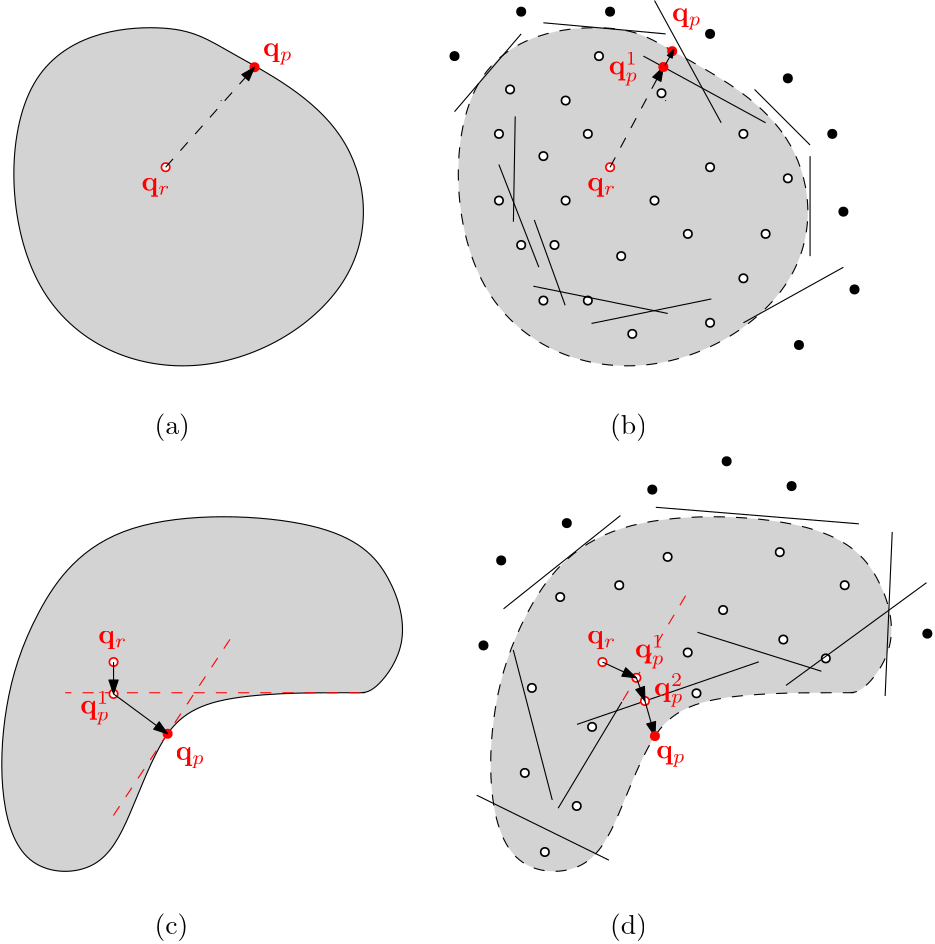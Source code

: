<?xml version="1.0"?>
<!DOCTYPE ipe SYSTEM "ipe.dtd">
<ipe version="70005" creator="Ipe 7.1.1">
<info created="D:20111223035732" modified="D:20111224025853"/>
<ipestyle name="basic">
<symbol name="arrow/arc(spx)">
<path stroke="sym-stroke" fill="sym-stroke" pen="sym-pen">
0 0 m
-1 0.333 l
-1 -0.333 l
h
</path>
</symbol>
<symbol name="arrow/farc(spx)">
<path stroke="sym-stroke" fill="white" pen="sym-pen">
0 0 m
-1 0.333 l
-1 -0.333 l
h
</path>
</symbol>
<symbol name="mark/circle(sx)" transformations="translations">
<path fill="sym-stroke">
0.6 0 0 0.6 0 0 e
0.4 0 0 0.4 0 0 e
</path>
</symbol>
<symbol name="mark/disk(sx)" transformations="translations">
<path fill="sym-stroke">
0.6 0 0 0.6 0 0 e
</path>
</symbol>
<symbol name="mark/fdisk(sfx)" transformations="translations">
<group>
<path fill="sym-fill">
0.5 0 0 0.5 0 0 e
</path>
<path fill="sym-stroke" fillrule="eofill">
0.6 0 0 0.6 0 0 e
0.4 0 0 0.4 0 0 e
</path>
</group>
</symbol>
<symbol name="mark/box(sx)" transformations="translations">
<path fill="sym-stroke" fillrule="eofill">
-0.6 -0.6 m
0.6 -0.6 l
0.6 0.6 l
-0.6 0.6 l
h
-0.4 -0.4 m
0.4 -0.4 l
0.4 0.4 l
-0.4 0.4 l
h
</path>
</symbol>
<symbol name="mark/square(sx)" transformations="translations">
<path fill="sym-stroke">
-0.6 -0.6 m
0.6 -0.6 l
0.6 0.6 l
-0.6 0.6 l
h
</path>
</symbol>
<symbol name="mark/fsquare(sfx)" transformations="translations">
<group>
<path fill="sym-fill">
-0.5 -0.5 m
0.5 -0.5 l
0.5 0.5 l
-0.5 0.5 l
h
</path>
<path fill="sym-stroke" fillrule="eofill">
-0.6 -0.6 m
0.6 -0.6 l
0.6 0.6 l
-0.6 0.6 l
h
-0.4 -0.4 m
0.4 -0.4 l
0.4 0.4 l
-0.4 0.4 l
h
</path>
</group>
</symbol>
<symbol name="mark/cross(sx)" transformations="translations">
<group>
<path fill="sym-stroke">
-0.43 -0.57 m
0.57 0.43 l
0.43 0.57 l
-0.57 -0.43 l
h
</path>
<path fill="sym-stroke">
-0.43 0.57 m
0.57 -0.43 l
0.43 -0.57 l
-0.57 0.43 l
h
</path>
</group>
</symbol>
<symbol name="arrow/fnormal(spx)">
<path stroke="sym-stroke" fill="white" pen="sym-pen">
0 0 m
-1 0.333 l
-1 -0.333 l
h
</path>
</symbol>
<symbol name="arrow/pointed(spx)">
<path stroke="sym-stroke" fill="sym-stroke" pen="sym-pen">
0 0 m
-1 0.333 l
-0.8 0 l
-1 -0.333 l
h
</path>
</symbol>
<symbol name="arrow/fpointed(spx)">
<path stroke="sym-stroke" fill="white" pen="sym-pen">
0 0 m
-1 0.333 l
-0.8 0 l
-1 -0.333 l
h
</path>
</symbol>
<symbol name="arrow/linear(spx)">
<path stroke="sym-stroke" pen="sym-pen">
-1 0.333 m
0 0 l
-1 -0.333 l
</path>
</symbol>
<symbol name="arrow/fdouble(spx)">
<path stroke="sym-stroke" fill="white" pen="sym-pen">
0 0 m
-1 0.333 l
-1 -0.333 l
h
-1 0 m
-2 0.333 l
-2 -0.333 l
h
</path>
</symbol>
<symbol name="arrow/double(spx)">
<path stroke="sym-stroke" fill="sym-stroke" pen="sym-pen">
0 0 m
-1 0.333 l
-1 -0.333 l
h
-1 0 m
-2 0.333 l
-2 -0.333 l
h
</path>
</symbol>
<pen name="heavier" value="0.8"/>
<pen name="fat" value="1.2"/>
<pen name="ultrafat" value="2"/>
<symbolsize name="large" value="5"/>
<symbolsize name="small" value="2"/>
<symbolsize name="tiny" value="1.1"/>
<arrowsize name="large" value="10"/>
<arrowsize name="small" value="5"/>
<arrowsize name="tiny" value="3"/>
<color name="red" value="1 0 0"/>
<color name="green" value="0 1 0"/>
<color name="blue" value="0 0 1"/>
<color name="yellow" value="1 1 0"/>
<color name="orange" value="1 0.647 0"/>
<color name="gold" value="1 0.843 0"/>
<color name="purple" value="0.627 0.125 0.941"/>
<color name="gray" value="0.745"/>
<color name="brown" value="0.647 0.165 0.165"/>
<color name="navy" value="0 0 0.502"/>
<color name="pink" value="1 0.753 0.796"/>
<color name="seagreen" value="0.18 0.545 0.341"/>
<color name="turquoise" value="0.251 0.878 0.816"/>
<color name="violet" value="0.933 0.51 0.933"/>
<color name="darkblue" value="0 0 0.545"/>
<color name="darkcyan" value="0 0.545 0.545"/>
<color name="darkgray" value="0.663"/>
<color name="darkgreen" value="0 0.392 0"/>
<color name="darkmagenta" value="0.545 0 0.545"/>
<color name="darkorange" value="1 0.549 0"/>
<color name="darkred" value="0.545 0 0"/>
<color name="lightblue" value="0.678 0.847 0.902"/>
<color name="lightcyan" value="0.878 1 1"/>
<color name="lightgray" value="0.827"/>
<color name="lightgreen" value="0.565 0.933 0.565"/>
<color name="lightyellow" value="1 1 0.878"/>
<dashstyle name="dashed" value="[4] 0"/>
<dashstyle name="dotted" value="[1 3] 0"/>
<dashstyle name="dash dotted" value="[4 2 1 2] 0"/>
<dashstyle name="dash dot dotted" value="[4 2 1 2 1 2] 0"/>
<textsize name="large" value="\large"/>
<textsize name="small" value="\small"/>
<textsize name="tiny" value="\tiny"/>
<textsize name="Large" value="\Large"/>
<textsize name="LARGE" value="\LARGE"/>
<textsize name="huge" value="\huge"/>
<textsize name="Huge" value="\Huge"/>
<textsize name="footnote" value="\footnotesize"/>
<textstyle name="center" begin="\begin{center}" end="\end{center}"/>
<textstyle name="itemize" begin="\begin{itemize}" end="\end{itemize}"/>
<textstyle name="item" begin="\begin{itemize}\item{}" end="\end{itemize}"/>
<gridsize name="4 pts" value="4"/>
<gridsize name="8 pts (~3 mm)" value="8"/>
<gridsize name="16 pts (~6 mm)" value="16"/>
<gridsize name="32 pts (~12 mm)" value="32"/>
<gridsize name="10 pts (~3.5 mm)" value="10"/>
<gridsize name="20 pts (~7 mm)" value="20"/>
<gridsize name="14 pts (~5 mm)" value="14"/>
<gridsize name="28 pts (~10 mm)" value="28"/>
<gridsize name="56 pts (~20 mm)" value="56"/>
<anglesize name="90 deg" value="90"/>
<anglesize name="60 deg" value="60"/>
<anglesize name="45 deg" value="45"/>
<anglesize name="30 deg" value="30"/>
<anglesize name="22.5 deg" value="22.5"/>
<tiling name="falling" angle="-60" step="4" width="1"/>
<tiling name="rising" angle="30" step="4" width="1"/>
</ipestyle>
<page>
<layer name="alpha"/>
<view layers="alpha" active="alpha"/>
<path layer="alpha" matrix="0.769923 0 0 0.753972 11.3624 185.807" stroke="black" fill="lightgray">
114.522 807.586
180.82 772.738
188.47 694.115
105.597 641.417
15.9256 678.816
13.3756 810.986
95.8228 821.611 u
</path>
<use name="mark/fdisk(sfx)" pos="80 752" size="normal" stroke="red" fill="white"/>
<path stroke="black" cap="1">
100 776 m
100 776 l
</path>
<use name="mark/disk(sx)" pos="112 788" size="normal" stroke="red"/>
<path stroke="black" dash="dashed" arrow="normal/small">
80 752 m
112 788 l
</path>
<path matrix="0.769923 0 0 0.753972 171.362 185.807" stroke="black" fill="lightgray" dash="dashed">
114.522 807.586
180.82 772.738
188.47 694.115
105.597 641.417
15.9256 678.816
13.3756 810.986
95.8228 821.611 u
</path>
<use matrix="1 0 0 1 160 0" name="mark/fdisk(sfx)" pos="80 752" size="normal" stroke="red" fill="white"/>
<path matrix="1 0 0 1 160 0" stroke="black" cap="1">
100 776 m
100 776 l
</path>
<use name="mark/fdisk(sfx)" pos="204 780" size="normal" stroke="black" fill="white"/>
<use name="mark/fdisk(sfx)" pos="200 764" size="normal" stroke="black" fill="white"/>
<use name="mark/fdisk(sfx)" pos="224 776" size="normal" stroke="black" fill="white"/>
<use name="mark/fdisk(sfx)" pos="236 792" size="normal" stroke="black" fill="white"/>
<use name="mark/fdisk(sfx)" pos="200 740" size="normal" stroke="black" fill="white"/>
<use name="mark/fdisk(sfx)" pos="216 756" size="normal" stroke="black" fill="white"/>
<use name="mark/fdisk(sfx)" pos="232 764" size="normal" stroke="black" fill="white"/>
<use name="mark/fdisk(sfx)" pos="224 740" size="normal" stroke="black" fill="white"/>
<use name="mark/fdisk(sfx)" pos="220 724" size="normal" stroke="black" fill="white"/>
<use name="mark/fdisk(sfx)" pos="208 724" size="normal" stroke="black" fill="white"/>
<use name="mark/fdisk(sfx)" pos="232 704" size="normal" stroke="black" fill="white"/>
<use name="mark/fdisk(sfx)" pos="244 720" size="normal" stroke="black" fill="white"/>
<use name="mark/fdisk(sfx)" pos="268 728" size="normal" stroke="black" fill="white"/>
<use name="mark/fdisk(sfx)" pos="296 728" size="normal" stroke="black" fill="white"/>
<use name="mark/fdisk(sfx)" pos="288 712" size="normal" stroke="black" fill="white"/>
<use name="mark/fdisk(sfx)" pos="276 696" size="normal" stroke="black" fill="white"/>
<use name="mark/fdisk(sfx)" pos="248 692" size="normal" stroke="black" fill="white"/>
<use name="mark/fdisk(sfx)" pos="216 704" size="normal" stroke="black" fill="white"/>
<use name="mark/fdisk(sfx)" pos="276 752" size="normal" stroke="black" fill="white"/>
<use name="mark/fdisk(sfx)" pos="256 740" size="normal" stroke="black" fill="white"/>
<use matrix="1 0 0 1 2.51471 -1.35407" name="mark/fdisk(sfx)" pos="256 780" size="normal" stroke="black" fill="white"/>
<use name="mark/fdisk(sfx)" pos="288 764" size="normal" stroke="black" fill="white"/>
<use name="mark/fdisk(sfx)" pos="304 748" size="normal" stroke="black" fill="white"/>
<use name="mark/disk(sx)" pos="208 808" size="normal" stroke="black"/>
<use name="mark/disk(sx)" pos="184 792" size="normal" stroke="black"/>
<use name="mark/disk(sx)" pos="240 808" size="normal" stroke="black"/>
<use name="mark/disk(sx)" pos="276 800" size="normal" stroke="black"/>
<use name="mark/disk(sx)" pos="304 784" size="normal" stroke="black"/>
<use name="mark/disk(sx)" pos="320 764" size="normal" stroke="black"/>
<use name="mark/disk(sx)" pos="324 736" size="normal" stroke="black"/>
<use name="mark/disk(sx)" pos="328 708" size="normal" stroke="black"/>
<use name="mark/disk(sx)" pos="308 688" size="normal" stroke="black"/>
<path stroke="black">
184 772 m
208 800 l
</path>
<path stroke="black">
216 804 m
260 800 l
</path>
<path stroke="black">
324 716 m
288 696 l
</path>
<path stroke="black">
312 756 m
312 720 l
</path>
<path stroke="black">
292 780 m
312 760 l
</path>
<path stroke="black">
256 812 m
280 768 l
</path>
<path stroke="black">
252 792 m
296 768 l
</path>
<path stroke="black" dash="dashed" arrow="normal/small">
240 752 m
259.185 788.081 l
</path>
<path stroke="black">
205.852 770.292 m
205.198 732.37 l
</path>
<path stroke="black">
212.717 733.024 m
223.832 702.294 l
</path>
<path stroke="black">
199.968 752.966 m
214.352 716.025 l
</path>
<path stroke="black">
212.39 709.159 m
260.773 699.352 l
</path>
<path stroke="black">
233.313 695.756 m
276.465 704.583 l
</path>
<text transformations="translations" pos="71.2806 743.553" stroke="black" type="label" width="10.458" height="4.435" depth="1.93" valign="baseline">\textcolor{red}{$\mathbf q_r$}</text>
<text matrix="1 0 0 1 160.514 -0.00010321" transformations="translations" pos="71.2806 743.553" stroke="black" type="label" width="10.458" height="4.435" depth="1.93" valign="baseline">\textcolor{red}{$\mathbf q_r$}</text>
<text matrix="1 0 0 1 43.8062 48.3829" transformations="translations" pos="71.2806 743.553" stroke="black" type="label" width="10.652" height="4.428" depth="2.85" valign="baseline">\textcolor{red}{$\mathbf q_p$}</text>
<use name="mark/disk(sx)" pos="259.185 788.081" size="normal" stroke="red"/>
<text matrix="1 0 0 1 190.997 60.9971" transformations="translations" pos="71.2806 743.553" stroke="black" type="label" width="10.652" height="4.428" depth="2.85" valign="baseline">\textcolor{red}{$\mathbf q_p$}</text>
<path matrix="1 0 0 1 0.424985 -16.1238" stroke="black" fill="lightgray">
151.352 578.936 m
91.0037 578.936
76.5542 560.661
66.7795 534.312
56.1549 513.488
28.9558 513.913
19.6061 538.987
20.8811 574.261
31.0807 606.985
58.2798 644.808
142.427 642.258
161.976 620.584
167.501 596.36
155.176 579.361
149.652 578.936 s
</path>
<path matrix="1 0 0 1 0.424985 -16.1238" stroke="red" dash="dashed">
149.652 578.936 m
43.4053 578.936 l
</path>
<use matrix="1 0 0 1 0.424985 -16.1238" name="mark/fdisk(sfx)" pos="60.8297 578.511" size="normal" stroke="red" fill="white"/>
<use matrix="1 0 0 1 0.424984 -4.6495" name="mark/fdisk(sfx)" pos="60.8297 578.511" size="normal" stroke="red" fill="white"/>
<path matrix="1 0 0 1 0.424985 -16.1238" stroke="black" arrow="normal/small">
60.8297 589.985 m
60.8297 578.511 l
</path>
<path matrix="1 0 0 1 0.424985 -16.1238" stroke="red" dash="dashed">
60.7953 534.753 m
103.158 598.782 l
</path>
<use matrix="1 0 0 1 0.424985 -16.1238" name="mark/disk(sx)" pos="80.2947 564.168" size="normal" stroke="red"/>
<path matrix="1 0 0 1 0.424985 -16.1238" stroke="black" arrow="normal/small">
60.8297 578.511 m
80.2947 564.168 l
</path>
<text matrix="1 0 0 1 -15.5068 -163.004" transformations="translations" pos="71.2806 743.553" stroke="black" type="label" width="10.458" height="4.435" depth="1.93" valign="baseline">\textcolor{red}{$\mathbf q_r$}</text>
<text matrix="1 0 0 1 12.2807 -204.947" transformations="translations" pos="71.2806 743.553" stroke="black" type="label" width="10.652" height="4.428" depth="2.85" valign="baseline">\textcolor{red}{$\mathbf q_p$}</text>
<path matrix="1 0 0 1 176.425 -16.1238" stroke="black" fill="lightgray" dash="dashed">
151.352 578.936 m
91.0037 578.936
76.5542 560.661
66.7795 534.312
56.1549 513.488
28.9558 513.913
19.6061 538.987
20.8811 574.261
31.0807 606.985
58.2798 644.808
142.427 642.258
161.976 620.584
167.501 596.36
155.176 579.361
149.652 578.936 s
</path>
<use matrix="1 0 0 1 176.425 -4.6495" name="mark/fdisk(sfx)" pos="60.8297 578.511" size="normal" stroke="red" fill="white"/>
<text matrix="1 0 0 1 160.493 -163.005" transformations="translations" pos="71.2806 743.553" stroke="black" type="label" width="10.458" height="4.435" depth="1.93" valign="baseline">\textcolor{red}{$\mathbf q_r$}</text>
<text matrix="1 0 0 1 185.348 -204.441" transformations="translations" pos="71.2806 743.553" stroke="black" type="label" width="10.652" height="4.428" depth="2.85" valign="baseline">\textcolor{red}{$\mathbf q_p$}</text>
<use matrix="1 0 0 1 0.424985 -16.1238" name="mark/disk(sx)" pos="224 640" size="normal" stroke="black"/>
<use matrix="1 0 0 1 0.424985 -16.1238" name="mark/disk(sx)" pos="200.377 626.568" size="normal" stroke="black"/>
<use matrix="1 0 0 1 0.424985 -16.1238" name="mark/disk(sx)" pos="254.775 652.068" size="normal" stroke="black"/>
<use matrix="1 0 0 1 0.424985 -16.1238" name="mark/disk(sx)" pos="304.923 653.342" size="normal" stroke="black"/>
<use matrix="1 0 0 1 0.424985 -16.1238" name="mark/disk(sx)" pos="194.002 595.969" size="normal" stroke="black"/>
<use matrix="1 0 0 1 0.424985 -16.1238" name="mark/disk(sx)" pos="353.796 600.219" size="normal" stroke="black"/>
<use matrix="1 0 0 1 0.424985 -16.1238" name="mark/disk(sx)" pos="281.549 662.267" size="normal" stroke="black"/>
<use matrix="1 0 0 1 0.424985 -16.1238" name="mark/fdisk(sfx)" pos="260.3 627.843" size="normal" stroke="black" fill="white"/>
<use matrix="1 0 0 1 0.424985 -16.1238" name="mark/fdisk(sfx)" pos="242.875 617.644" size="normal" stroke="black" fill="white"/>
<use matrix="1 0 0 1 0.424985 -16.1238" name="mark/fdisk(sfx)" pos="280.274 608.719" size="normal" stroke="black" fill="white"/>
<use matrix="1 0 0 1 0.424985 -16.1238" name="mark/fdisk(sfx)" pos="267.524 593.42" size="normal" stroke="black" fill="white"/>
<use matrix="1 0 0 1 0.424985 -16.1238" name="mark/fdisk(sfx)" pos="233.101 566.645" size="normal" stroke="black" fill="white"/>
<use matrix="1 0 0 1 0.424985 -16.1238" name="mark/fdisk(sfx)" pos="227.576 538.171" size="normal" stroke="black" fill="white"/>
<use matrix="1 0 0 1 0.424985 -16.1238" name="mark/fdisk(sfx)" pos="208.876 550.071" size="normal" stroke="black" fill="white"/>
<use matrix="1 0 0 1 0.424985 -16.1238" name="mark/fdisk(sfx)" pos="211.426 580.67" size="normal" stroke="black" fill="white"/>
<use matrix="1 0 0 1 0.424985 -16.1238" name="mark/fdisk(sfx)" pos="317.248 591.295" size="normal" stroke="black" fill="white"/>
<use matrix="1 0 0 1 0.424985 -16.1238" name="mark/fdisk(sfx)" pos="300.673 629.543" size="normal" stroke="black" fill="white"/>
<use matrix="1 0 0 1 0.424985 -16.1238" name="mark/fdisk(sfx)" pos="301.948 598.094" size="normal" stroke="black" fill="white"/>
<use matrix="1 0 0 1 0.424985 -16.1238" name="mark/fdisk(sfx)" pos="324.048 617.644" size="normal" stroke="black" fill="white"/>
<use matrix="1 0 0 1 15.487 -14.2337" name="mark/fdisk(sfx)" pos="255.625 576.845" size="normal" stroke="black" fill="white"/>
<use matrix="1 0 0 1 0.424985 -16.1238" name="mark/fdisk(sfx)" pos="216.101 521.597" size="normal" stroke="black" fill="white"/>
<use matrix="1 0 0 1 0.424985 -16.1238" name="mark/fdisk(sfx)" pos="221.626 613.394" size="normal" stroke="black" fill="white"/>
<path matrix="1 0 0 1 0.424985 -16.1238" stroke="black">
243.3 642.718 m
201.227 609.144 l
</path>
<path matrix="1 0 0 1 0.424985 -16.1238" stroke="black">
256.05 645.693 m
329.147 639.743 l
329.147 639.743 l
</path>
<path matrix="1 0 0 1 0 20" stroke="black">
341.577 600.697 m
339.027 541.624 l
</path>
<path matrix="1 0 0 1 0 20" stroke="black">
205.156 558.198 m
219.181 504.225 l
</path>
<path matrix="1 0 0 1 0 20" stroke="black">
191.982 505.925 m
239.58 482.551 l
</path>
<path matrix="1 0 0 1 0 20" stroke="black">
244.255 539.499 m
221.306 501.25 l
</path>
<path matrix="1 0 0 1 0 20" stroke="black">
271.454 564.573 m
316.077 550.548 l
</path>
<path matrix="1 0 0 1 0 20" stroke="black">
228.105 531.424 m
293.553 553.948 l
</path>
<path matrix="1 0 0 1 0 20" stroke="black">
303.328 545.448 m
353.901 582.422 l
</path>
<path matrix="1 0 0 1 22.9495 58.2492" stroke="red" dash="dashed">
244.255 539.499 m
221.306 501.25 l
</path>
<use matrix="1 0 0 1 0 20" name="mark/fdisk(sfx)" pos="249.467 548.186" size="normal" stroke="red" fill="white"/>
<path matrix="1 0 0 1 0 20" stroke="black" arrow="normal/small">
237.255 553.862 m
249.467 548.186 l
</path>
<use matrix="1 0 0 1 0 20" name="mark/fdisk(sfx)" pos="252.557 539.839" size="normal" stroke="red" fill="white"/>
<path matrix="1 0 0 1 0 20" stroke="black" arrow="normal/small">
249.467 548.186 m
252.557 539.839 l
</path>
<path matrix="1 0 0 1 0 20" stroke="black" arrow="normal/small">
252.557 539.839 m
256.154 527.218 l
</path>
<text matrix="1 0 0 1 184.573 -181.921" transformations="translations" pos="71.2806 743.553" stroke="black" type="label" width="10.652" height="8.109" depth="3.82" valign="baseline">\textcolor{red}{$\mathbf q_p^2$}</text>
<text matrix="1 0 0 1 168.246 41.7838" transformations="translations" pos="71.2806 743.553" stroke="black" type="label" width="10.652" height="8.109" depth="3.82" valign="baseline">\textcolor{red}{$\mathbf q_p^1$}</text>
<use name="mark/disk(sx)" pos="262.356 793.774" size="normal" stroke="red"/>
<path matrix="1 0 0 1 0.594922 0.595432" stroke="black" dash="dashed" arrow="normal/tiny">
259.185 788.081 m
262.356 793.774 l
</path>
<use matrix="1 0 0 1 0 20" name="mark/disk(sx)" pos="256.154 527.218" size="normal" stroke="red"/>
<text matrix="1 0 0 1 4 -12" transformations="translations" pos="72 668" stroke="black" type="label" width="12.73" height="7.473" depth="2.49" valign="baseline">(a)</text>
<text matrix="1 0 0 1 168 -12" transformations="translations" pos="72 668" stroke="black" type="label" width="13.284" height="7.473" depth="2.49" valign="baseline">(b)</text>
<text matrix="1 0 0 1 4 -192" transformations="translations" pos="72 668" stroke="black" type="label" width="12.177" height="7.473" depth="2.49" valign="baseline">(c)</text>
<text matrix="1 0 0 1 168 -192" transformations="translations" pos="72 668" stroke="black" type="label" width="13.284" height="7.473" depth="2.49" valign="baseline">(d)</text>
<text matrix="1 0 0 1 -22.0451 -188.274" transformations="translations" pos="71.2806 743.553" stroke="black" type="label" width="10.652" height="8.109" depth="3.82" valign="baseline">\textcolor{red}{$\mathbf q_p^1$}</text>
<text matrix="1 0 0 1 177.729 -168.083" transformations="translations" pos="71.2806 743.553" stroke="black" type="label" width="10.652" height="8.109" depth="3.82" valign="baseline">\textcolor{red}{$\mathbf q_p^1$}</text>
</page>
</ipe>
